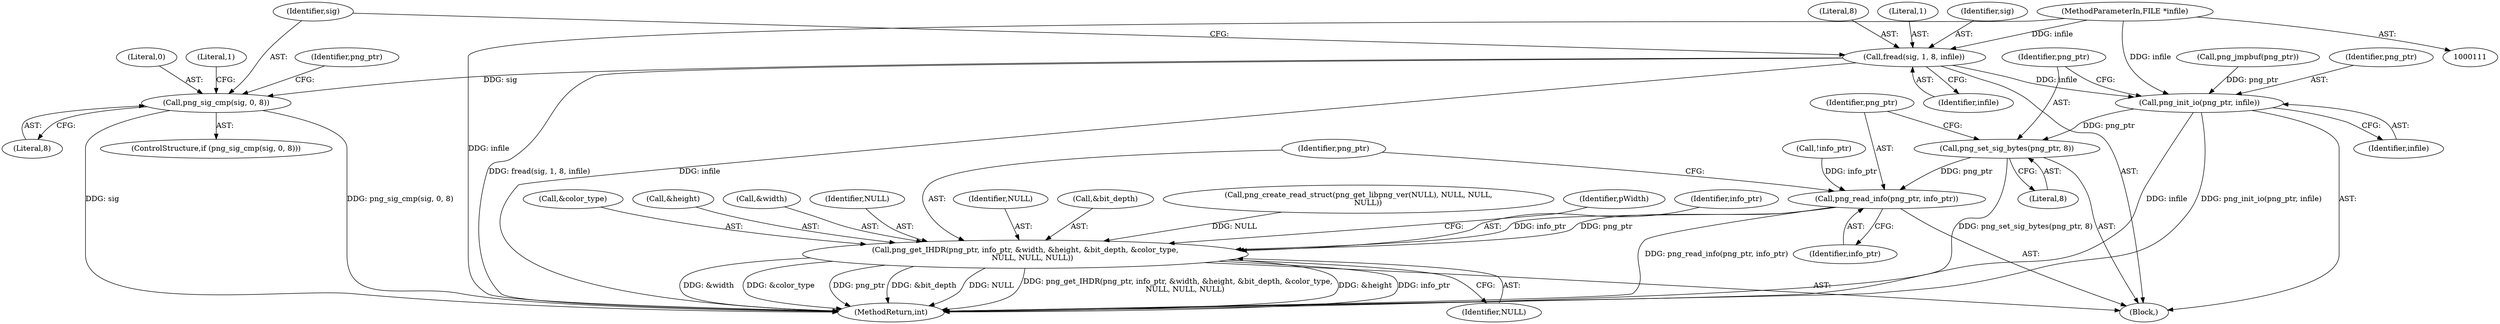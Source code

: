 digraph "0_Android_9d4853418ab2f754c2b63e091c29c5529b8b86ca_1@API" {
"1000117" [label="(Call,fread(sig, 1, 8, infile))"];
"1000112" [label="(MethodParameterIn,FILE *infile)"];
"1000123" [label="(Call,png_sig_cmp(sig, 0, 8))"];
"1000170" [label="(Call,png_init_io(png_ptr, infile))"];
"1000173" [label="(Call,png_set_sig_bytes(png_ptr, 8))"];
"1000176" [label="(Call,png_read_info(png_ptr, info_ptr))"];
"1000179" [label="(Call,png_get_IHDR(png_ptr, info_ptr, &width, &height, &bit_depth, &color_type,\n      NULL, NULL, NULL))"];
"1000130" [label="(Identifier,png_ptr)"];
"1000184" [label="(Call,&height)"];
"1000117" [label="(Call,fread(sig, 1, 8, infile))"];
"1000125" [label="(Literal,0)"];
"1000170" [label="(Call,png_init_io(png_ptr, infile))"];
"1000182" [label="(Call,&width)"];
"1000179" [label="(Call,png_get_IHDR(png_ptr, info_ptr, &width, &height, &bit_depth, &color_type,\n      NULL, NULL, NULL))"];
"1000120" [label="(Literal,8)"];
"1000115" [label="(Block,)"];
"1000180" [label="(Identifier,png_ptr)"];
"1000119" [label="(Literal,1)"];
"1000174" [label="(Identifier,png_ptr)"];
"1000124" [label="(Identifier,sig)"];
"1000118" [label="(Identifier,sig)"];
"1000178" [label="(Identifier,info_ptr)"];
"1000173" [label="(Call,png_set_sig_bytes(png_ptr, 8))"];
"1000123" [label="(Call,png_sig_cmp(sig, 0, 8))"];
"1000190" [label="(Identifier,NULL)"];
"1000191" [label="(Identifier,NULL)"];
"1000186" [label="(Call,&bit_depth)"];
"1000147" [label="(Call,!info_ptr)"];
"1000176" [label="(Call,png_read_info(png_ptr, info_ptr))"];
"1000131" [label="(Call,png_create_read_struct(png_get_libpng_ver(NULL), NULL, NULL,\n        NULL))"];
"1000112" [label="(MethodParameterIn,FILE *infile)"];
"1000159" [label="(Call,png_jmpbuf(png_ptr))"];
"1000128" [label="(Literal,1)"];
"1000175" [label="(Literal,8)"];
"1000172" [label="(Identifier,infile)"];
"1000192" [label="(Identifier,NULL)"];
"1000195" [label="(Identifier,pWidth)"];
"1000181" [label="(Identifier,info_ptr)"];
"1000203" [label="(MethodReturn,int)"];
"1000177" [label="(Identifier,png_ptr)"];
"1000171" [label="(Identifier,png_ptr)"];
"1000122" [label="(ControlStructure,if (png_sig_cmp(sig, 0, 8)))"];
"1000126" [label="(Literal,8)"];
"1000121" [label="(Identifier,infile)"];
"1000188" [label="(Call,&color_type)"];
"1000117" -> "1000115"  [label="AST: "];
"1000117" -> "1000121"  [label="CFG: "];
"1000118" -> "1000117"  [label="AST: "];
"1000119" -> "1000117"  [label="AST: "];
"1000120" -> "1000117"  [label="AST: "];
"1000121" -> "1000117"  [label="AST: "];
"1000124" -> "1000117"  [label="CFG: "];
"1000117" -> "1000203"  [label="DDG: fread(sig, 1, 8, infile)"];
"1000117" -> "1000203"  [label="DDG: infile"];
"1000112" -> "1000117"  [label="DDG: infile"];
"1000117" -> "1000123"  [label="DDG: sig"];
"1000117" -> "1000170"  [label="DDG: infile"];
"1000112" -> "1000111"  [label="AST: "];
"1000112" -> "1000203"  [label="DDG: infile"];
"1000112" -> "1000170"  [label="DDG: infile"];
"1000123" -> "1000122"  [label="AST: "];
"1000123" -> "1000126"  [label="CFG: "];
"1000124" -> "1000123"  [label="AST: "];
"1000125" -> "1000123"  [label="AST: "];
"1000126" -> "1000123"  [label="AST: "];
"1000128" -> "1000123"  [label="CFG: "];
"1000130" -> "1000123"  [label="CFG: "];
"1000123" -> "1000203"  [label="DDG: png_sig_cmp(sig, 0, 8)"];
"1000123" -> "1000203"  [label="DDG: sig"];
"1000170" -> "1000115"  [label="AST: "];
"1000170" -> "1000172"  [label="CFG: "];
"1000171" -> "1000170"  [label="AST: "];
"1000172" -> "1000170"  [label="AST: "];
"1000174" -> "1000170"  [label="CFG: "];
"1000170" -> "1000203"  [label="DDG: infile"];
"1000170" -> "1000203"  [label="DDG: png_init_io(png_ptr, infile)"];
"1000159" -> "1000170"  [label="DDG: png_ptr"];
"1000170" -> "1000173"  [label="DDG: png_ptr"];
"1000173" -> "1000115"  [label="AST: "];
"1000173" -> "1000175"  [label="CFG: "];
"1000174" -> "1000173"  [label="AST: "];
"1000175" -> "1000173"  [label="AST: "];
"1000177" -> "1000173"  [label="CFG: "];
"1000173" -> "1000203"  [label="DDG: png_set_sig_bytes(png_ptr, 8)"];
"1000173" -> "1000176"  [label="DDG: png_ptr"];
"1000176" -> "1000115"  [label="AST: "];
"1000176" -> "1000178"  [label="CFG: "];
"1000177" -> "1000176"  [label="AST: "];
"1000178" -> "1000176"  [label="AST: "];
"1000180" -> "1000176"  [label="CFG: "];
"1000176" -> "1000203"  [label="DDG: png_read_info(png_ptr, info_ptr)"];
"1000147" -> "1000176"  [label="DDG: info_ptr"];
"1000176" -> "1000179"  [label="DDG: png_ptr"];
"1000176" -> "1000179"  [label="DDG: info_ptr"];
"1000179" -> "1000115"  [label="AST: "];
"1000179" -> "1000192"  [label="CFG: "];
"1000180" -> "1000179"  [label="AST: "];
"1000181" -> "1000179"  [label="AST: "];
"1000182" -> "1000179"  [label="AST: "];
"1000184" -> "1000179"  [label="AST: "];
"1000186" -> "1000179"  [label="AST: "];
"1000188" -> "1000179"  [label="AST: "];
"1000190" -> "1000179"  [label="AST: "];
"1000191" -> "1000179"  [label="AST: "];
"1000192" -> "1000179"  [label="AST: "];
"1000195" -> "1000179"  [label="CFG: "];
"1000179" -> "1000203"  [label="DDG: &bit_depth"];
"1000179" -> "1000203"  [label="DDG: NULL"];
"1000179" -> "1000203"  [label="DDG: png_get_IHDR(png_ptr, info_ptr, &width, &height, &bit_depth, &color_type,\n      NULL, NULL, NULL)"];
"1000179" -> "1000203"  [label="DDG: &height"];
"1000179" -> "1000203"  [label="DDG: info_ptr"];
"1000179" -> "1000203"  [label="DDG: &width"];
"1000179" -> "1000203"  [label="DDG: &color_type"];
"1000179" -> "1000203"  [label="DDG: png_ptr"];
"1000131" -> "1000179"  [label="DDG: NULL"];
}

